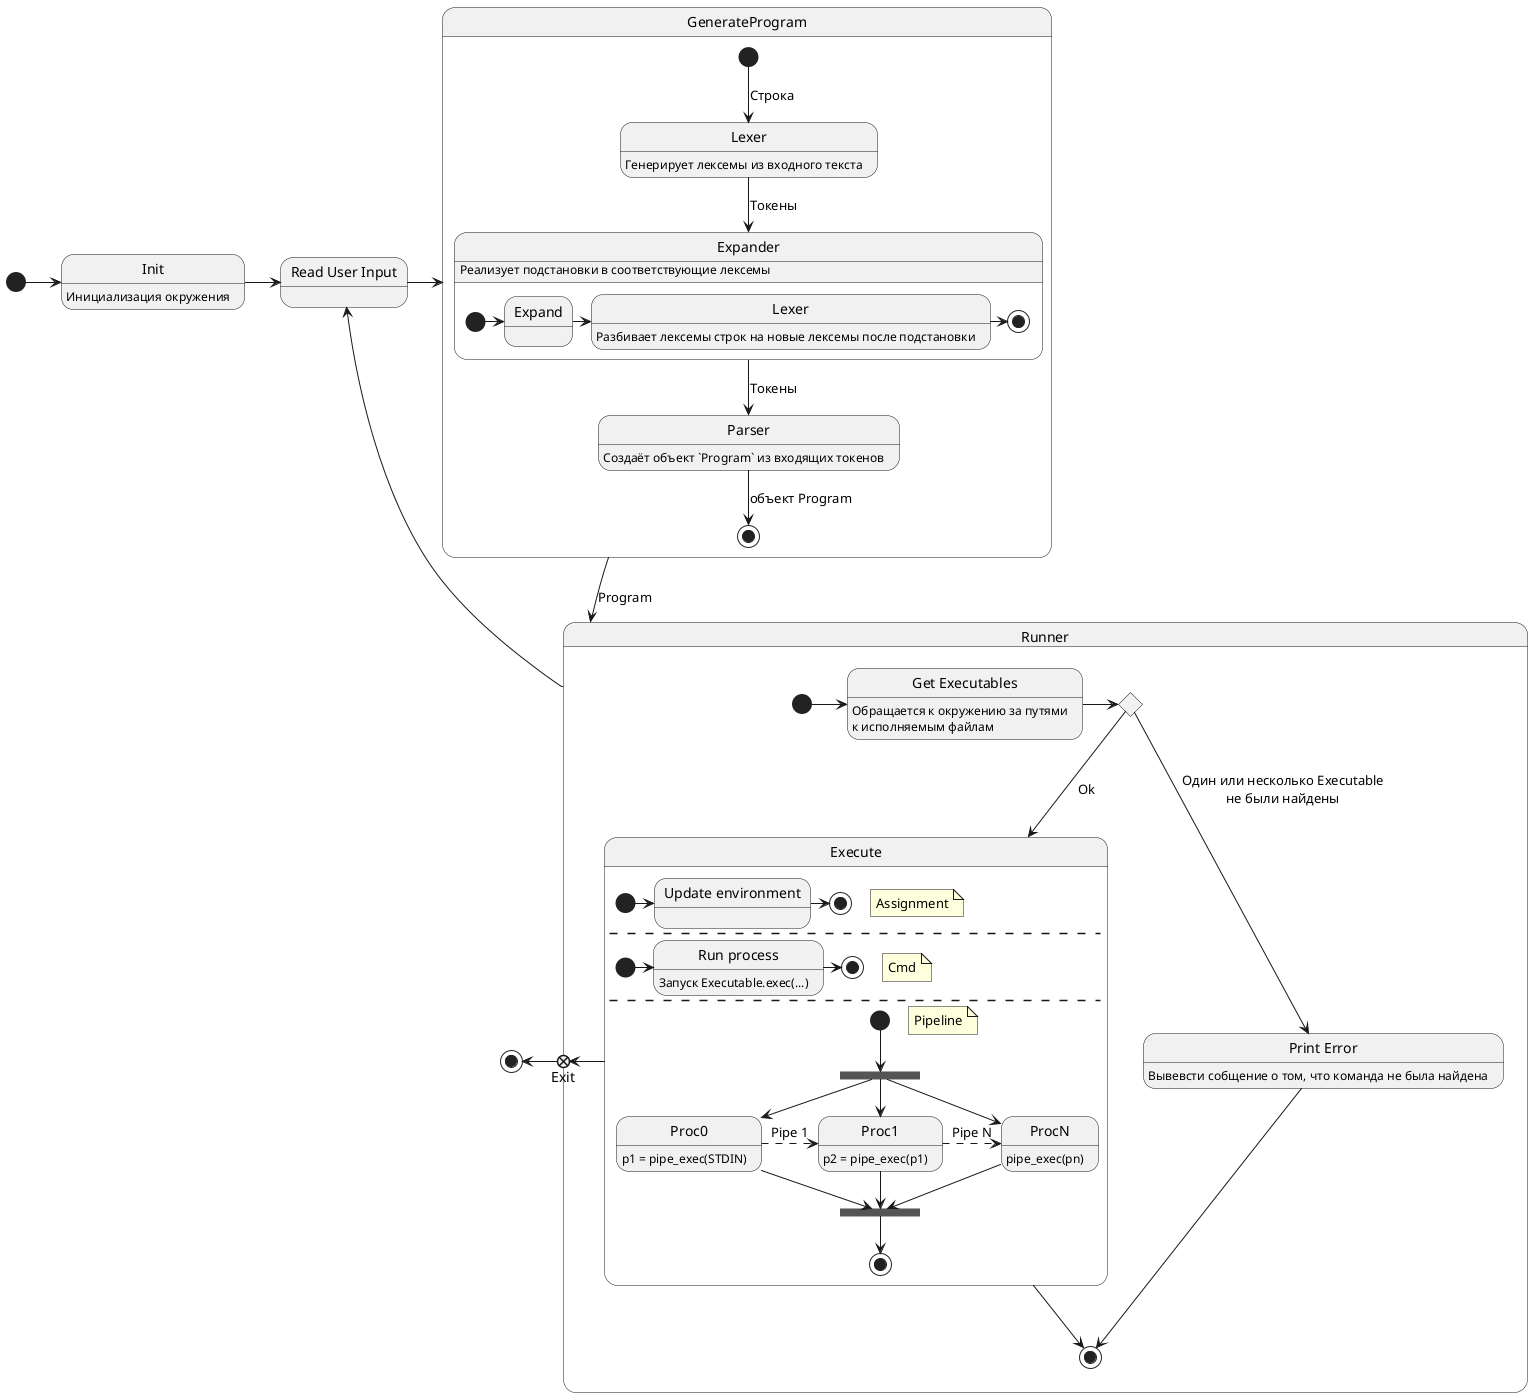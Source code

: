@startuml
state GenerateProgram {
  Lexer: Генерирует лексемы из входного текста
  Expander: Реализует подстановки в соответствующие лексемы
  Parser: Создаёт объект `Program` из входящих токенов
  [*] --> Lexer : Строка
  Lexer --> Expander: Токены
  Expander --> Parser: Токены
  Parser --> [*] : объект Program
}

state Expander {
  state "Lexer" as LexerExp: Разбивает лексемы строк на новые лексемы после подстановки
  [*] -> Expand
  Expand -> LexerExp
  LexerExp-> [*]
}


state Runner {
  state execChoice <<choice>>
  state "Exit" as execExit <<exitPoint>>
  state "Get Executables" as GetExecutables: Обращается к окружению за путями\nк исполняемым файлам
  state "Print Error" as PrintError:  Вывевсти собщение о том, что команда не была найдена

  [*] -> GetExecutables
  GetExecutables -> execChoice
  execChoice --> PrintError : Один или несколько Executable\nне были найдены
  execChoice --> Execute : Ok
  PrintError --> [*]
  Execute --> [*]
  Execute -> execExit
}

state Execute {

  note "Assignment" as ExN1
  state "Update environment" as updenv
  [*] -> updenv
  updenv -> [*]

  --

  note "Cmd" as ExN2
  state "Run process" as runprc : Запуск Executable.exec(...)
  [*] -> runprc
  runprc -> [*]

  --

  note "Pipeline" as ExN3

  state f <<fork>>
  state j <<join>>
  [*] --> f
  j --> [*]

  f --> Proc0
  f --> Proc1
  f --> ProcN
  Proc0 --> j
  Proc1 --> j
  ProcN --> j

  Proc0: p1 = pipe_exec(STDIN)
  Proc1: p2 = pipe_exec(p1)
  ProcN: pipe_exec(pn)

  Proc0 -[dashed]> Proc1 : Pipe 1
  Proc1 -[dashed]> ProcN : Pipe N

}


[*] -> Init
Init: Инициализация окружения
Init -> ReadUserInput

state "Read User Input" as ReadUserInput

ReadUserInput -> GenerateProgram
GenerateProgram --> Runner : Program
ReadUserInput <- Runner
[*] <- execExit
@enduml
